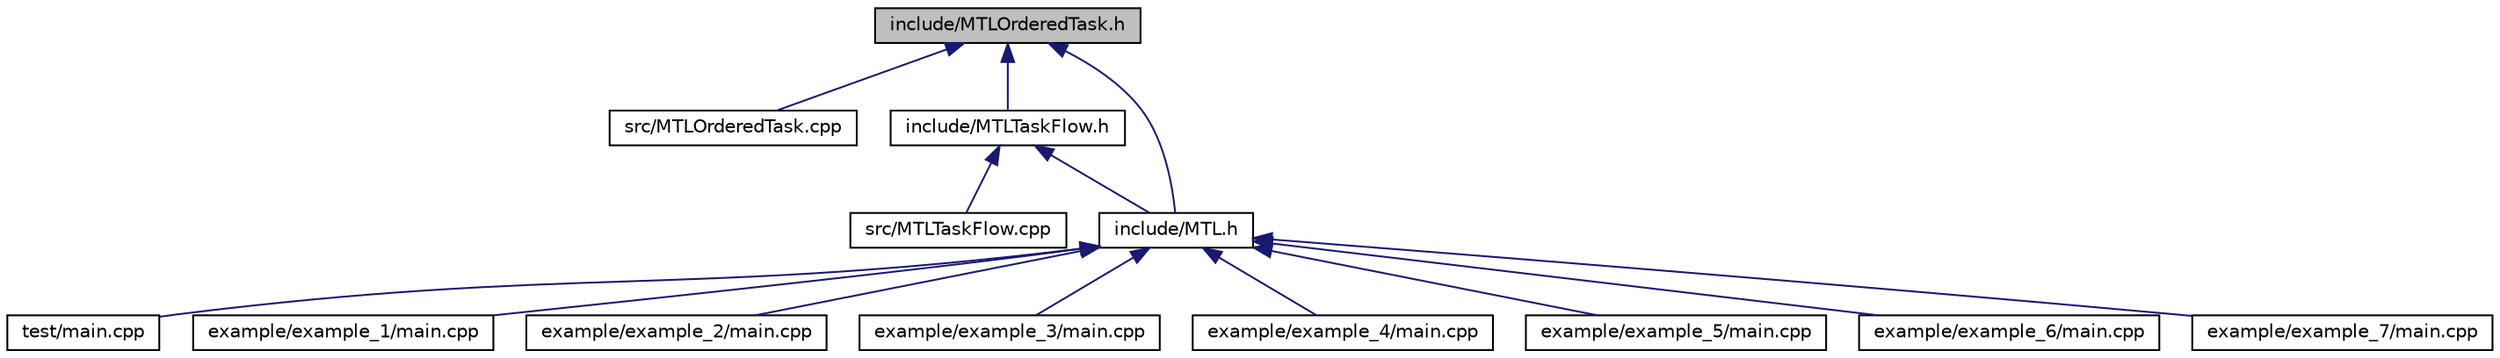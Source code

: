 digraph "include/MTLOrderedTask.h"
{
 // LATEX_PDF_SIZE
  edge [fontname="Helvetica",fontsize="10",labelfontname="Helvetica",labelfontsize="10"];
  node [fontname="Helvetica",fontsize="10",shape=record];
  Node1 [label="include/MTLOrderedTask.h",height=0.2,width=0.4,color="black", fillcolor="grey75", style="filled", fontcolor="black",tooltip=" "];
  Node1 -> Node2 [dir="back",color="midnightblue",fontsize="10",style="solid",fontname="Helvetica"];
  Node2 [label="src/MTLOrderedTask.cpp",height=0.2,width=0.4,color="black", fillcolor="white", style="filled",URL="$df/d1a/MTLOrderedTask_8cpp.html",tooltip=" "];
  Node1 -> Node3 [dir="back",color="midnightblue",fontsize="10",style="solid",fontname="Helvetica"];
  Node3 [label="include/MTLTaskFlow.h",height=0.2,width=0.4,color="black", fillcolor="white", style="filled",URL="$d0/ddd/MTLTaskFlow_8h.html",tooltip=" "];
  Node3 -> Node4 [dir="back",color="midnightblue",fontsize="10",style="solid",fontname="Helvetica"];
  Node4 [label="src/MTLTaskFlow.cpp",height=0.2,width=0.4,color="black", fillcolor="white", style="filled",URL="$d8/d50/MTLTaskFlow_8cpp.html",tooltip=" "];
  Node3 -> Node5 [dir="back",color="midnightblue",fontsize="10",style="solid",fontname="Helvetica"];
  Node5 [label="include/MTL.h",height=0.2,width=0.4,color="black", fillcolor="white", style="filled",URL="$d8/da6/MTL_8h.html",tooltip=" "];
  Node5 -> Node6 [dir="back",color="midnightblue",fontsize="10",style="solid",fontname="Helvetica"];
  Node6 [label="test/main.cpp",height=0.2,width=0.4,color="black", fillcolor="white", style="filled",URL="$d4/d15/test_2main_8cpp.html",tooltip=" "];
  Node5 -> Node7 [dir="back",color="midnightblue",fontsize="10",style="solid",fontname="Helvetica"];
  Node7 [label="example/example_1/main.cpp",height=0.2,width=0.4,color="black", fillcolor="white", style="filled",URL="$d5/daa/example_2example__1_2main_8cpp.html",tooltip=" "];
  Node5 -> Node8 [dir="back",color="midnightblue",fontsize="10",style="solid",fontname="Helvetica"];
  Node8 [label="example/example_2/main.cpp",height=0.2,width=0.4,color="black", fillcolor="white", style="filled",URL="$d2/d36/example_2example__2_2main_8cpp.html",tooltip=" "];
  Node5 -> Node9 [dir="back",color="midnightblue",fontsize="10",style="solid",fontname="Helvetica"];
  Node9 [label="example/example_3/main.cpp",height=0.2,width=0.4,color="black", fillcolor="white", style="filled",URL="$d9/ddd/example_2example__3_2main_8cpp.html",tooltip=" "];
  Node5 -> Node10 [dir="back",color="midnightblue",fontsize="10",style="solid",fontname="Helvetica"];
  Node10 [label="example/example_4/main.cpp",height=0.2,width=0.4,color="black", fillcolor="white", style="filled",URL="$d9/d07/example_2example__4_2main_8cpp.html",tooltip=" "];
  Node5 -> Node11 [dir="back",color="midnightblue",fontsize="10",style="solid",fontname="Helvetica"];
  Node11 [label="example/example_5/main.cpp",height=0.2,width=0.4,color="black", fillcolor="white", style="filled",URL="$de/d1c/example_2example__5_2main_8cpp.html",tooltip=" "];
  Node5 -> Node12 [dir="back",color="midnightblue",fontsize="10",style="solid",fontname="Helvetica"];
  Node12 [label="example/example_6/main.cpp",height=0.2,width=0.4,color="black", fillcolor="white", style="filled",URL="$d7/da2/example_2example__6_2main_8cpp.html",tooltip=" "];
  Node5 -> Node13 [dir="back",color="midnightblue",fontsize="10",style="solid",fontname="Helvetica"];
  Node13 [label="example/example_7/main.cpp",height=0.2,width=0.4,color="black", fillcolor="white", style="filled",URL="$dc/d7b/example_2example__7_2main_8cpp.html",tooltip=" "];
  Node1 -> Node5 [dir="back",color="midnightblue",fontsize="10",style="solid",fontname="Helvetica"];
}
